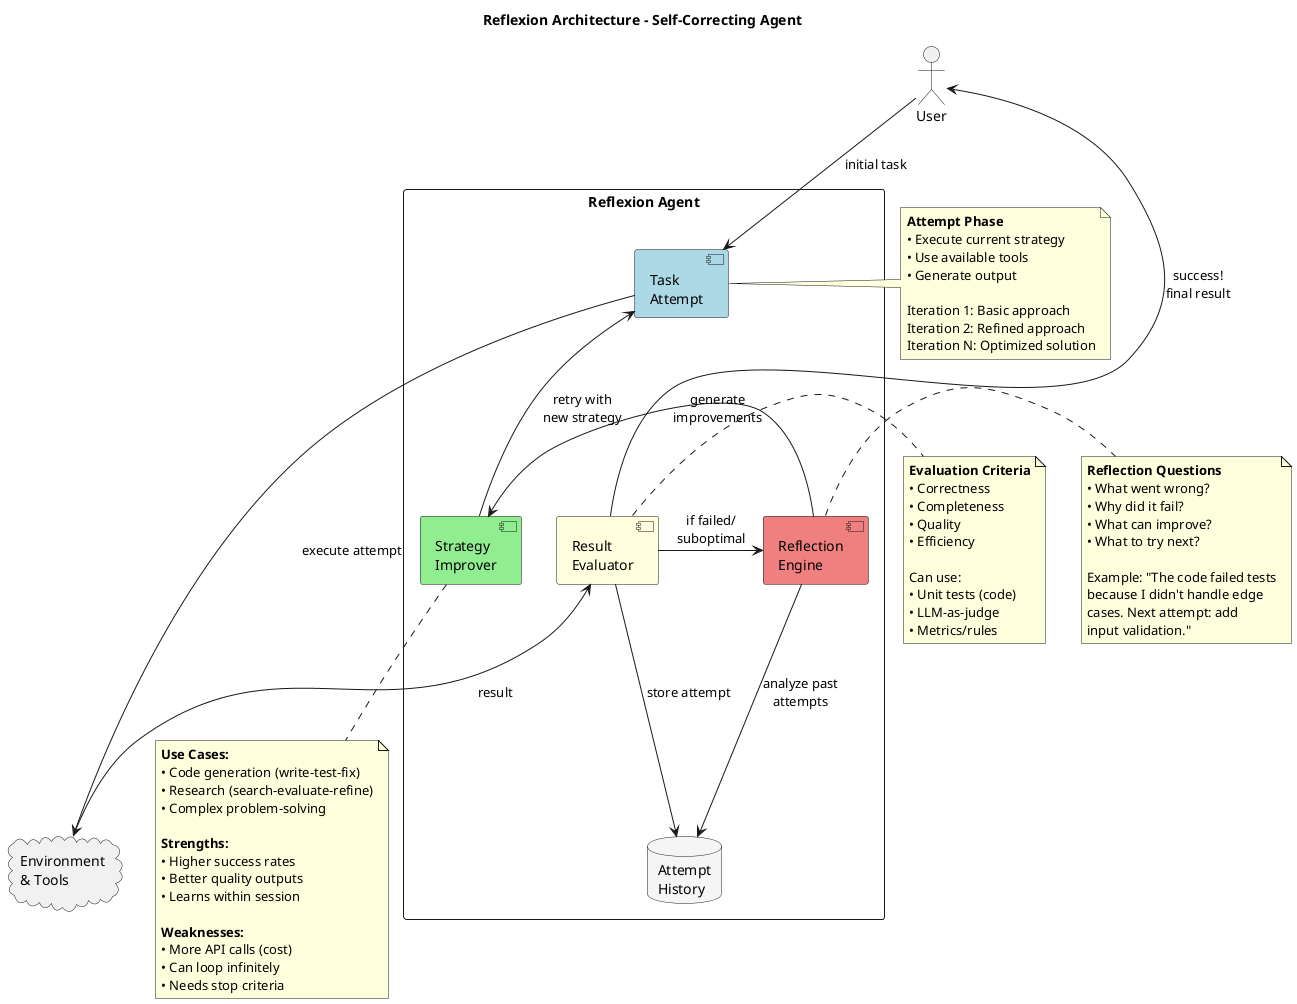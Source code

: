 @startuml
!define ATTEMPT #LightBlue
!define EVAL #LightYellow
!define REFLECT #LightCoral
!define IMPROVE #LightGreen

title Reflexion Architecture - Self-Correcting Agent

actor User

rectangle "Reflexion Agent" {
    
    component "Task\nAttempt" as attempt ATTEMPT
    
    component "Result\nEvaluator" as evaluator EVAL
    
    component "Reflection\nEngine" as reflect REFLECT
    
    component "Strategy\nImprover" as improve IMPROVE
    
    database "Attempt\nHistory" as history #WhiteSmoke
}

cloud "Environment\n& Tools" as env

User -down-> attempt : initial task
attempt -down-> env : execute attempt
env -up-> evaluator : result
evaluator -down-> history : store attempt

evaluator -right-> reflect : if failed/\nsuboptimal
reflect -down-> history : analyze past\nattempts
reflect -right-> improve : generate\nimprovements
improve -up-> attempt : retry with\nnew strategy

evaluator -up-> User : success!\nfinal result

note right of attempt
  **Attempt Phase**
  • Execute current strategy
  • Use available tools
  • Generate output
  
  Iteration 1: Basic approach
  Iteration 2: Refined approach
  Iteration N: Optimized solution
end note

note right of evaluator
  **Evaluation Criteria**
  • Correctness
  • Completeness
  • Quality
  • Efficiency
  
  Can use:
  • Unit tests (code)
  • LLM-as-judge
  • Metrics/rules
end note

note right of reflect
  **Reflection Questions**
  • What went wrong?
  • Why did it fail?
  • What can improve?
  • What to try next?
  
  Example: "The code failed tests
  because I didn't handle edge 
  cases. Next attempt: add 
  input validation."
end note

note bottom of improve
  **Use Cases:**
  • Code generation (write-test-fix)
  • Research (search-evaluate-refine)
  • Complex problem-solving
  
  **Strengths:**
  • Higher success rates
  • Better quality outputs
  • Learns within session
  
  **Weaknesses:**
  • More API calls (cost)
  • Can loop infinitely
  • Needs stop criteria
end note

@enduml
